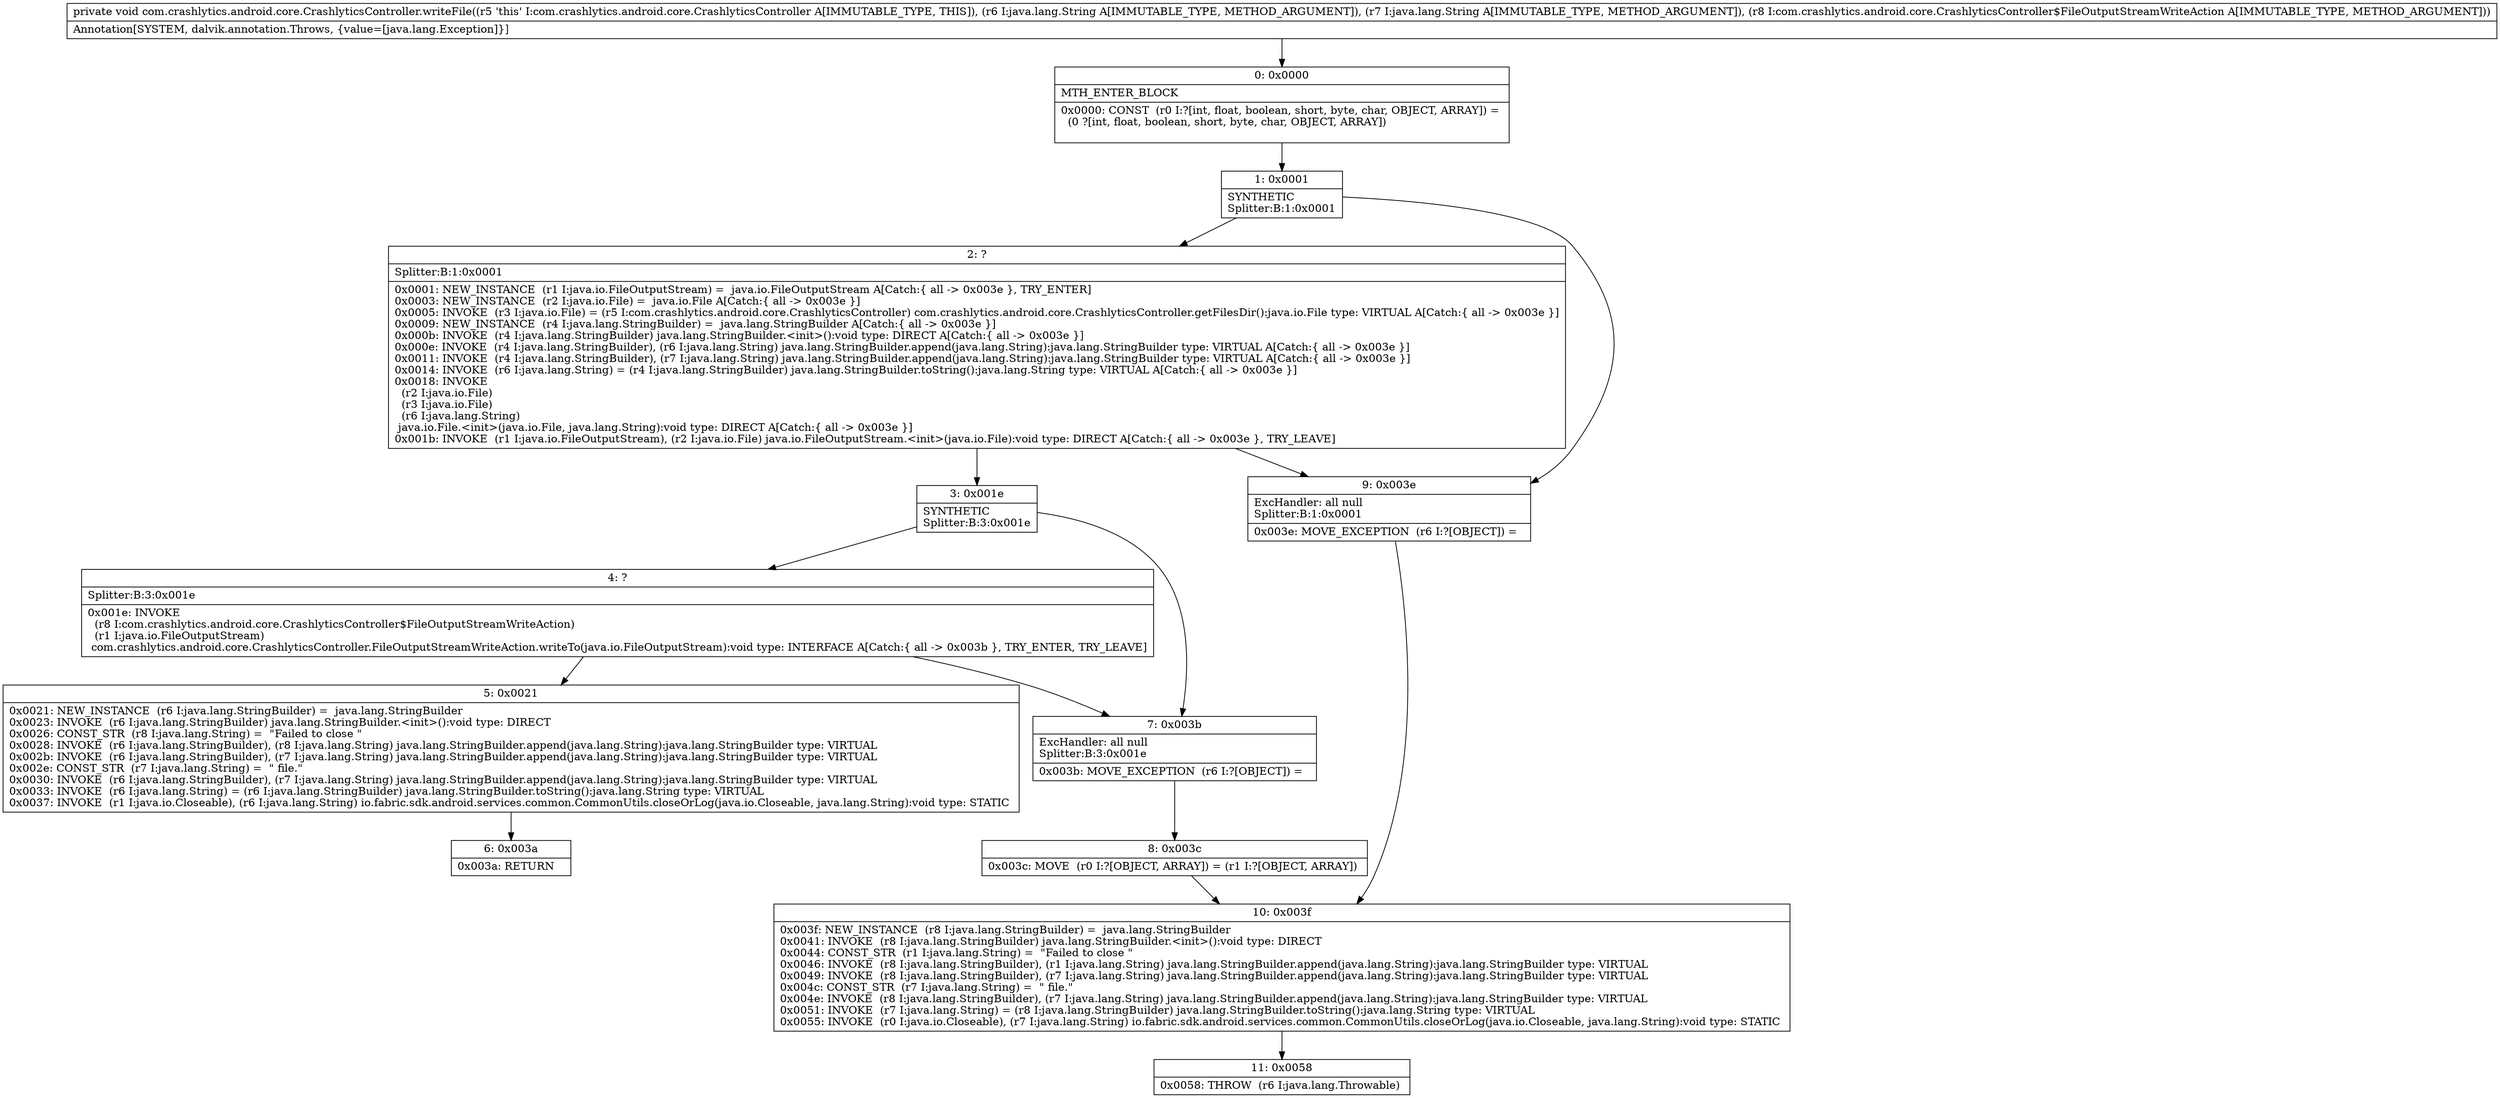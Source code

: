 digraph "CFG forcom.crashlytics.android.core.CrashlyticsController.writeFile(Ljava\/lang\/String;Ljava\/lang\/String;Lcom\/crashlytics\/android\/core\/CrashlyticsController$FileOutputStreamWriteAction;)V" {
Node_0 [shape=record,label="{0\:\ 0x0000|MTH_ENTER_BLOCK\l|0x0000: CONST  (r0 I:?[int, float, boolean, short, byte, char, OBJECT, ARRAY]) = \l  (0 ?[int, float, boolean, short, byte, char, OBJECT, ARRAY])\l \l}"];
Node_1 [shape=record,label="{1\:\ 0x0001|SYNTHETIC\lSplitter:B:1:0x0001\l}"];
Node_2 [shape=record,label="{2\:\ ?|Splitter:B:1:0x0001\l|0x0001: NEW_INSTANCE  (r1 I:java.io.FileOutputStream) =  java.io.FileOutputStream A[Catch:\{ all \-\> 0x003e \}, TRY_ENTER]\l0x0003: NEW_INSTANCE  (r2 I:java.io.File) =  java.io.File A[Catch:\{ all \-\> 0x003e \}]\l0x0005: INVOKE  (r3 I:java.io.File) = (r5 I:com.crashlytics.android.core.CrashlyticsController) com.crashlytics.android.core.CrashlyticsController.getFilesDir():java.io.File type: VIRTUAL A[Catch:\{ all \-\> 0x003e \}]\l0x0009: NEW_INSTANCE  (r4 I:java.lang.StringBuilder) =  java.lang.StringBuilder A[Catch:\{ all \-\> 0x003e \}]\l0x000b: INVOKE  (r4 I:java.lang.StringBuilder) java.lang.StringBuilder.\<init\>():void type: DIRECT A[Catch:\{ all \-\> 0x003e \}]\l0x000e: INVOKE  (r4 I:java.lang.StringBuilder), (r6 I:java.lang.String) java.lang.StringBuilder.append(java.lang.String):java.lang.StringBuilder type: VIRTUAL A[Catch:\{ all \-\> 0x003e \}]\l0x0011: INVOKE  (r4 I:java.lang.StringBuilder), (r7 I:java.lang.String) java.lang.StringBuilder.append(java.lang.String):java.lang.StringBuilder type: VIRTUAL A[Catch:\{ all \-\> 0x003e \}]\l0x0014: INVOKE  (r6 I:java.lang.String) = (r4 I:java.lang.StringBuilder) java.lang.StringBuilder.toString():java.lang.String type: VIRTUAL A[Catch:\{ all \-\> 0x003e \}]\l0x0018: INVOKE  \l  (r2 I:java.io.File)\l  (r3 I:java.io.File)\l  (r6 I:java.lang.String)\l java.io.File.\<init\>(java.io.File, java.lang.String):void type: DIRECT A[Catch:\{ all \-\> 0x003e \}]\l0x001b: INVOKE  (r1 I:java.io.FileOutputStream), (r2 I:java.io.File) java.io.FileOutputStream.\<init\>(java.io.File):void type: DIRECT A[Catch:\{ all \-\> 0x003e \}, TRY_LEAVE]\l}"];
Node_3 [shape=record,label="{3\:\ 0x001e|SYNTHETIC\lSplitter:B:3:0x001e\l}"];
Node_4 [shape=record,label="{4\:\ ?|Splitter:B:3:0x001e\l|0x001e: INVOKE  \l  (r8 I:com.crashlytics.android.core.CrashlyticsController$FileOutputStreamWriteAction)\l  (r1 I:java.io.FileOutputStream)\l com.crashlytics.android.core.CrashlyticsController.FileOutputStreamWriteAction.writeTo(java.io.FileOutputStream):void type: INTERFACE A[Catch:\{ all \-\> 0x003b \}, TRY_ENTER, TRY_LEAVE]\l}"];
Node_5 [shape=record,label="{5\:\ 0x0021|0x0021: NEW_INSTANCE  (r6 I:java.lang.StringBuilder) =  java.lang.StringBuilder \l0x0023: INVOKE  (r6 I:java.lang.StringBuilder) java.lang.StringBuilder.\<init\>():void type: DIRECT \l0x0026: CONST_STR  (r8 I:java.lang.String) =  \"Failed to close \" \l0x0028: INVOKE  (r6 I:java.lang.StringBuilder), (r8 I:java.lang.String) java.lang.StringBuilder.append(java.lang.String):java.lang.StringBuilder type: VIRTUAL \l0x002b: INVOKE  (r6 I:java.lang.StringBuilder), (r7 I:java.lang.String) java.lang.StringBuilder.append(java.lang.String):java.lang.StringBuilder type: VIRTUAL \l0x002e: CONST_STR  (r7 I:java.lang.String) =  \" file.\" \l0x0030: INVOKE  (r6 I:java.lang.StringBuilder), (r7 I:java.lang.String) java.lang.StringBuilder.append(java.lang.String):java.lang.StringBuilder type: VIRTUAL \l0x0033: INVOKE  (r6 I:java.lang.String) = (r6 I:java.lang.StringBuilder) java.lang.StringBuilder.toString():java.lang.String type: VIRTUAL \l0x0037: INVOKE  (r1 I:java.io.Closeable), (r6 I:java.lang.String) io.fabric.sdk.android.services.common.CommonUtils.closeOrLog(java.io.Closeable, java.lang.String):void type: STATIC \l}"];
Node_6 [shape=record,label="{6\:\ 0x003a|0x003a: RETURN   \l}"];
Node_7 [shape=record,label="{7\:\ 0x003b|ExcHandler: all null\lSplitter:B:3:0x001e\l|0x003b: MOVE_EXCEPTION  (r6 I:?[OBJECT]) =  \l}"];
Node_8 [shape=record,label="{8\:\ 0x003c|0x003c: MOVE  (r0 I:?[OBJECT, ARRAY]) = (r1 I:?[OBJECT, ARRAY]) \l}"];
Node_9 [shape=record,label="{9\:\ 0x003e|ExcHandler: all null\lSplitter:B:1:0x0001\l|0x003e: MOVE_EXCEPTION  (r6 I:?[OBJECT]) =  \l}"];
Node_10 [shape=record,label="{10\:\ 0x003f|0x003f: NEW_INSTANCE  (r8 I:java.lang.StringBuilder) =  java.lang.StringBuilder \l0x0041: INVOKE  (r8 I:java.lang.StringBuilder) java.lang.StringBuilder.\<init\>():void type: DIRECT \l0x0044: CONST_STR  (r1 I:java.lang.String) =  \"Failed to close \" \l0x0046: INVOKE  (r8 I:java.lang.StringBuilder), (r1 I:java.lang.String) java.lang.StringBuilder.append(java.lang.String):java.lang.StringBuilder type: VIRTUAL \l0x0049: INVOKE  (r8 I:java.lang.StringBuilder), (r7 I:java.lang.String) java.lang.StringBuilder.append(java.lang.String):java.lang.StringBuilder type: VIRTUAL \l0x004c: CONST_STR  (r7 I:java.lang.String) =  \" file.\" \l0x004e: INVOKE  (r8 I:java.lang.StringBuilder), (r7 I:java.lang.String) java.lang.StringBuilder.append(java.lang.String):java.lang.StringBuilder type: VIRTUAL \l0x0051: INVOKE  (r7 I:java.lang.String) = (r8 I:java.lang.StringBuilder) java.lang.StringBuilder.toString():java.lang.String type: VIRTUAL \l0x0055: INVOKE  (r0 I:java.io.Closeable), (r7 I:java.lang.String) io.fabric.sdk.android.services.common.CommonUtils.closeOrLog(java.io.Closeable, java.lang.String):void type: STATIC \l}"];
Node_11 [shape=record,label="{11\:\ 0x0058|0x0058: THROW  (r6 I:java.lang.Throwable) \l}"];
MethodNode[shape=record,label="{private void com.crashlytics.android.core.CrashlyticsController.writeFile((r5 'this' I:com.crashlytics.android.core.CrashlyticsController A[IMMUTABLE_TYPE, THIS]), (r6 I:java.lang.String A[IMMUTABLE_TYPE, METHOD_ARGUMENT]), (r7 I:java.lang.String A[IMMUTABLE_TYPE, METHOD_ARGUMENT]), (r8 I:com.crashlytics.android.core.CrashlyticsController$FileOutputStreamWriteAction A[IMMUTABLE_TYPE, METHOD_ARGUMENT]))  | Annotation[SYSTEM, dalvik.annotation.Throws, \{value=[java.lang.Exception]\}]\l}"];
MethodNode -> Node_0;
Node_0 -> Node_1;
Node_1 -> Node_2;
Node_1 -> Node_9;
Node_2 -> Node_3;
Node_2 -> Node_9;
Node_3 -> Node_4;
Node_3 -> Node_7;
Node_4 -> Node_5;
Node_4 -> Node_7;
Node_5 -> Node_6;
Node_7 -> Node_8;
Node_8 -> Node_10;
Node_9 -> Node_10;
Node_10 -> Node_11;
}

